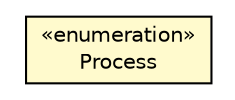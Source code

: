 #!/usr/local/bin/dot
#
# Class diagram 
# Generated by UMLGraph version R5_6-24-gf6e263 (http://www.umlgraph.org/)
#

digraph G {
	edge [fontname="Helvetica",fontsize=10,labelfontname="Helvetica",labelfontsize=10];
	node [fontname="Helvetica",fontsize=10,shape=plaintext];
	nodesep=0.25;
	ranksep=0.5;
	// io.reinert.requestor.core.Process
	c52264 [label=<<table title="io.reinert.requestor.core.Process" border="0" cellborder="1" cellspacing="0" cellpadding="2" port="p" bgcolor="lemonChiffon" href="./Process.html">
		<tr><td><table border="0" cellspacing="0" cellpadding="1">
<tr><td align="center" balign="center"> &#171;enumeration&#187; </td></tr>
<tr><td align="center" balign="center"> Process </td></tr>
		</table></td></tr>
		</table>>, URL="./Process.html", fontname="Helvetica", fontcolor="black", fontsize=10.0];
}

